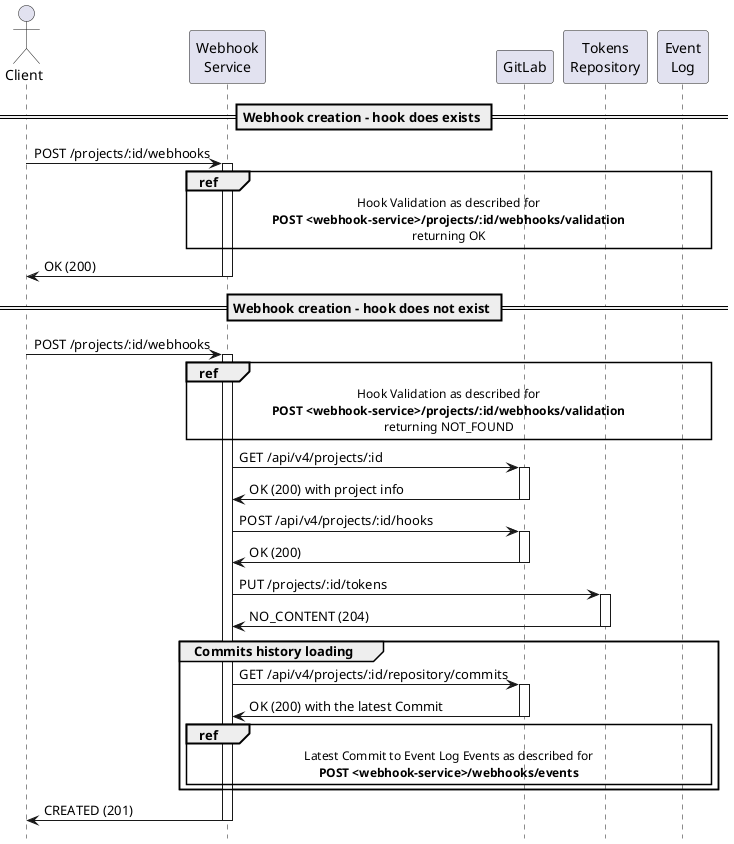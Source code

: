     @startuml
    hide footbox
    skinparam shadowing false

    actor Client
    participant "Webhook\nService" as Webhook
    participant GitLab
    participant "Tokens\nRepository" as Tokens
    participant "Event\nLog" as Log

    == Webhook creation - hook does exists ==
    Client->Webhook: POST /projects/:id/webhooks
    activate Webhook
    ref over Webhook, Log: Hook Validation as described for\n**POST <webhook-service>/projects/:id/webhooks/validation**\nreturning OK
    Webhook->Client: OK (200)
    deactivate Webhook

    == Webhook creation - hook does not exist ==
    Client->Webhook: POST /projects/:id/webhooks
    activate Webhook
    ref over Webhook, Log: Hook Validation as described for\n**POST <webhook-service>/projects/:id/webhooks/validation**\nreturning NOT_FOUND
    Webhook->GitLab: GET /api/v4/projects/:id
    activate GitLab
    GitLab->Webhook: OK (200) with project info
    deactivate GitLab
    Webhook->GitLab: POST /api/v4/projects/:id/hooks
    activate GitLab
    GitLab->Webhook: OK (200)
    deactivate GitLab
    Webhook->Tokens: PUT /projects/:id/tokens
    activate Tokens
    Tokens->Webhook: NO_CONTENT (204)
    deactivate Tokens
    group Commits history loading
    Webhook->GitLab: GET /api/v4/projects/:id/repository/commits
    activate GitLab
    GitLab->Webhook: OK (200) with the latest Commit
    deactivate GitLab
    ref over Webhook, Log: Latest Commit to Event Log Events as described for\n**POST <webhook-service>/webhooks/events**
    end
    Webhook->Client: CREATED (201)
    deactivate Webhook

    @enduml
